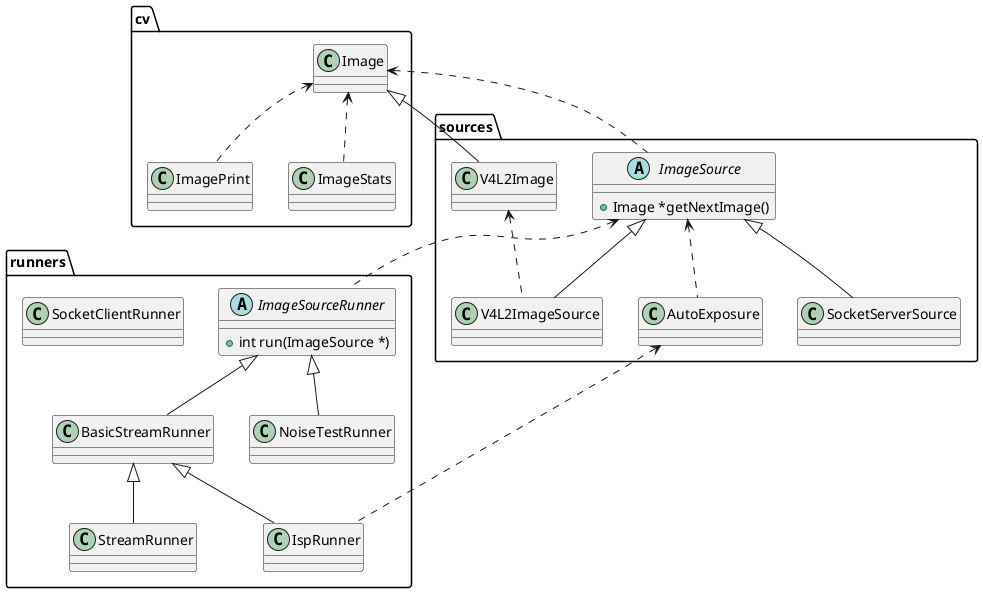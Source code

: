 @startuml "V4L2Test Classes"

package "cv" {
    class Image
    class ImagePrint
    class ImageStats
}

' package "network" {
'     class Socket
'     class ImageSocketClient
'     class ImageSocketServer
' }

' package "utils" {
'     class CommandArgs
'     class CommandArgsConsumer {
'         {abstract} + void printArgs()
'         {abstract} + int setup()
'     }
' }

' package "gui" {
'     class FrameBuffer
'     class Viewer
' }

package "sources" {
    class AutoExposure
    abstract class ImageSource {
        + Image *getNextImage()
    }
    class V4L2Image
    class V4L2ImageSource
    class SocketServerSource
}

package "runners" {
    abstract class ImageSourceRunner {
       + int run(ImageSource *)
    }
    class BasicStreamRunner
    class IspRunner
    class NoiseTestRunner
    class SocketClientRunner
    class StreamRunner
}

Image <|-- V4L2Image
Image <.. ImagePrint
Image <.. ImageStats
Image <.. ImageSource

' CommandArgs <.. CommandArgsConsumer
' CommandArgsConsumer <|-- ImageSource
' CommandArgsConsumer <|-- ImageSourceRunner

ImageSource <|-- SocketServerSource
ImageSource <.. ImageSourceRunner
ImageSource <.. AutoExposure
ImageSource <|-- V4L2ImageSource
V4L2Image <.. V4L2ImageSource
ImageSourceRunner <|-- NoiseTestRunner
ImageSourceRunner <|-- BasicStreamRunner
BasicStreamRunner <|-- StreamRunner
BasicStreamRunner <|-- IspRunner

AutoExposure <.. IspRunner

' ImageSource <.. Viewer
' FrameBuffer <.. BasicStreamRunner
' Viewer <.. BasicStreamRunner

' Image <.. ImageSocketClient
' Image <.. ImageSocketServer
' Socket <|-- ImageSocketClient
' Socket <|-- ImageSocketServer
' ImageSocketServer <.. SocketServerSource
' ImageSocketClient <.. SocketClientRunner
' BasicStreamRunner <|-- SocketClientRunner

@enduml